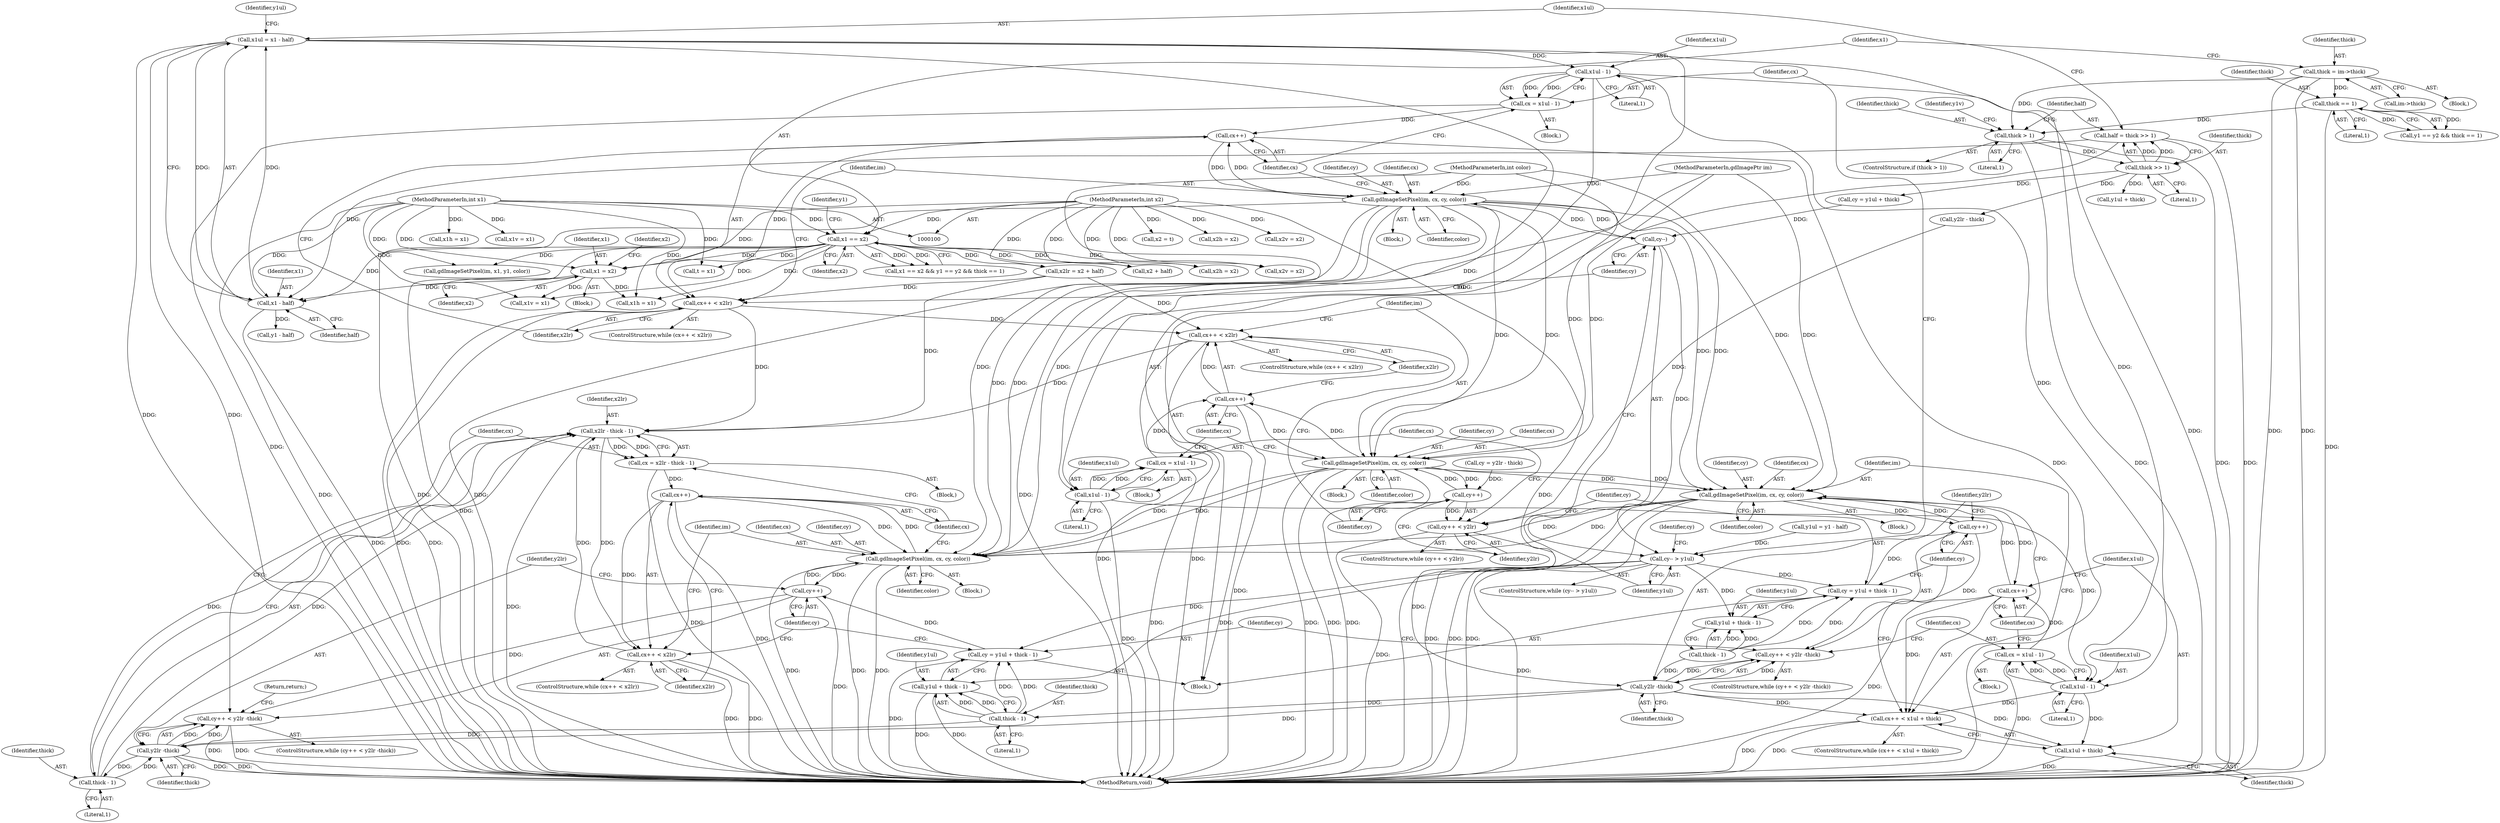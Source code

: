 digraph "0_php-src_c395c6e5d7e8df37a21265ff76e48fe75ceb5ae6?w=1_5@integer" {
"1000230" [label="(Call,x1ul = x1 - half)"];
"1000232" [label="(Call,x1 - half)"];
"1000102" [label="(MethodParameterIn,int x1)"];
"1000183" [label="(Call,x1 = x2)"];
"1000149" [label="(Call,x1 == x2)"];
"1000104" [label="(MethodParameterIn,int x2)"];
"1000225" [label="(Call,half = thick >> 1)"];
"1000227" [label="(Call,thick >> 1)"];
"1000214" [label="(Call,thick > 1)"];
"1000141" [label="(Call,thick = im->thick)"];
"1000156" [label="(Call,thick == 1)"];
"1000263" [label="(Call,x1ul - 1)"];
"1000261" [label="(Call,cx = x1ul - 1)"];
"1000268" [label="(Call,cx++)"];
"1000267" [label="(Call,cx++ < x2lr)"];
"1000294" [label="(Call,cx++ < x2lr)"];
"1000354" [label="(Call,x2lr - thick - 1)"];
"1000352" [label="(Call,cx = x2lr - thick - 1)"];
"1000361" [label="(Call,cx++)"];
"1000360" [label="(Call,cx++ < x2lr)"];
"1000365" [label="(Call,gdImageSetPixel(im, cx, cy, color))"];
"1000346" [label="(Call,cy++)"];
"1000345" [label="(Call,cy++ < y2lr -thick)"];
"1000272" [label="(Call,gdImageSetPixel(im, cx, cy, color))"];
"1000257" [label="(Call,cy--)"];
"1000256" [label="(Call,cy-- > y1ul)"];
"1000304" [label="(Call,cy = y1ul + thick - 1)"];
"1000313" [label="(Call,cy++)"];
"1000312" [label="(Call,cy++ < y2lr -thick)"];
"1000332" [label="(Call,gdImageSetPixel(im, cx, cy, color))"];
"1000326" [label="(Call,cx++)"];
"1000325" [label="(Call,cx++ < x1ul + thick)"];
"1000306" [label="(Call,y1ul + thick - 1)"];
"1000337" [label="(Call,cy = y1ul + thick - 1)"];
"1000339" [label="(Call,y1ul + thick - 1)"];
"1000299" [label="(Call,gdImageSetPixel(im, cx, cy, color))"];
"1000284" [label="(Call,cy++)"];
"1000283" [label="(Call,cy++ < y2lr)"];
"1000315" [label="(Call,y2lr -thick)"];
"1000328" [label="(Call,x1ul + thick)"];
"1000341" [label="(Call,thick - 1)"];
"1000348" [label="(Call,y2lr -thick)"];
"1000356" [label="(Call,thick - 1)"];
"1000295" [label="(Call,cx++)"];
"1000290" [label="(Call,x1ul - 1)"];
"1000288" [label="(Call,cx = x1ul - 1)"];
"1000321" [label="(Call,x1ul - 1)"];
"1000319" [label="(Call,cx = x1ul - 1)"];
"1000204" [label="(Call,x2v = x2)"];
"1000335" [label="(Identifier,cy)"];
"1000170" [label="(Block,)"];
"1000257" [label="(Call,cy--)"];
"1000296" [label="(Identifier,cx)"];
"1000217" [label="(Block,)"];
"1000149" [label="(Call,x1 == x2)"];
"1000284" [label="(Call,cy++)"];
"1000343" [label="(Literal,1)"];
"1000180" [label="(Call,t = x1)"];
"1000297" [label="(Identifier,x2lr)"];
"1000255" [label="(ControlStructure,while (cy-- > y1ul))"];
"1000316" [label="(Identifier,y2lr)"];
"1000323" [label="(Literal,1)"];
"1000337" [label="(Call,cy = y1ul + thick - 1)"];
"1000304" [label="(Call,cy = y1ul + thick - 1)"];
"1000150" [label="(Identifier,x1)"];
"1000228" [label="(Identifier,thick)"];
"1000362" [label="(Identifier,cx)"];
"1000347" [label="(Identifier,cy)"];
"1000261" [label="(Call,cx = x1ul - 1)"];
"1000265" [label="(Literal,1)"];
"1000154" [label="(Identifier,y1)"];
"1000350" [label="(Identifier,thick)"];
"1000151" [label="(Identifier,x2)"];
"1000319" [label="(Call,cx = x1ul - 1)"];
"1000340" [label="(Identifier,y1ul)"];
"1000263" [label="(Call,x1ul - 1)"];
"1000299" [label="(Call,gdImageSetPixel(im, cx, cy, color))"];
"1000256" [label="(Call,cy-- > y1ul)"];
"1000237" [label="(Call,y1 - half)"];
"1000278" [label="(Identifier,cy)"];
"1000266" [label="(ControlStructure,while (cx++ < x2lr))"];
"1000313" [label="(Call,cy++)"];
"1000369" [label="(Identifier,color)"];
"1000285" [label="(Identifier,cy)"];
"1000102" [label="(MethodParameterIn,int x1)"];
"1000213" [label="(ControlStructure,if (thick > 1))"];
"1000358" [label="(Literal,1)"];
"1000227" [label="(Call,thick >> 1)"];
"1000311" [label="(ControlStructure,while (cy++ < y2lr -thick))"];
"1000356" [label="(Call,thick - 1)"];
"1000183" [label="(Call,x1 = x2)"];
"1000141" [label="(Call,thick = im->thick)"];
"1000270" [label="(Identifier,x2lr)"];
"1000258" [label="(Identifier,cy)"];
"1000367" [label="(Identifier,cx)"];
"1000315" [label="(Call,y2lr -thick)"];
"1000328" [label="(Call,x1ul + thick)"];
"1000354" [label="(Call,x2lr - thick - 1)"];
"1000216" [label="(Literal,1)"];
"1000291" [label="(Identifier,x1ul)"];
"1000289" [label="(Identifier,cx)"];
"1000336" [label="(Identifier,color)"];
"1000156" [label="(Call,thick == 1)"];
"1000314" [label="(Identifier,cy)"];
"1000306" [label="(Call,y1ul + thick - 1)"];
"1000365" [label="(Call,gdImageSetPixel(im, cx, cy, color))"];
"1000293" [label="(ControlStructure,while (cx++ < x2lr))"];
"1000334" [label="(Identifier,cx)"];
"1000267" [label="(Call,cx++ < x2lr)"];
"1000346" [label="(Call,cy++)"];
"1000277" [label="(Call,cy = y2lr - thick)"];
"1000295" [label="(Call,cx++)"];
"1000345" [label="(Call,cy++ < y2lr -thick)"];
"1000333" [label="(Identifier,im)"];
"1000192" [label="(Call,x1v = x1)"];
"1000226" [label="(Identifier,half)"];
"1000264" [label="(Identifier,x1ul)"];
"1000185" [label="(Identifier,x2)"];
"1000325" [label="(Call,cx++ < x1ul + thick)"];
"1000242" [label="(Call,x2 + half)"];
"1000320" [label="(Identifier,cx)"];
"1000332" [label="(Call,gdImageSetPixel(im, cx, cy, color))"];
"1000283" [label="(Call,cy++ < y2lr)"];
"1000352" [label="(Call,cx = x2lr - thick - 1)"];
"1000338" [label="(Identifier,cy)"];
"1000331" [label="(Block,)"];
"1000329" [label="(Identifier,x1ul)"];
"1000230" [label="(Call,x1ul = x1 - half)"];
"1000215" [label="(Identifier,thick)"];
"1000290" [label="(Call,x1ul - 1)"];
"1000101" [label="(MethodParameterIn,gdImagePtr im)"];
"1000305" [label="(Identifier,cy)"];
"1000327" [label="(Identifier,cx)"];
"1000364" [label="(Block,)"];
"1000225" [label="(Call,half = thick >> 1)"];
"1000125" [label="(Call,x2h = x2)"];
"1000160" [label="(Call,gdImageSetPixel(im, x1, y1, color))"];
"1000302" [label="(Identifier,cy)"];
"1000234" [label="(Identifier,half)"];
"1000342" [label="(Identifier,thick)"];
"1000361" [label="(Call,cx++)"];
"1000303" [label="(Identifier,color)"];
"1000351" [label="(Block,)"];
"1000339" [label="(Call,y1ul + thick - 1)"];
"1000279" [label="(Call,y2lr - thick)"];
"1000250" [label="(Call,cy = y1ul + thick)"];
"1000355" [label="(Identifier,x2lr)"];
"1000189" [label="(Call,x1h = x1)"];
"1000214" [label="(Call,thick > 1)"];
"1000312" [label="(Call,cy++ < y2lr -thick)"];
"1000240" [label="(Call,x2lr = x2 + half)"];
"1000330" [label="(Identifier,thick)"];
"1000129" [label="(Call,x2v = x2)"];
"1000109" [label="(Call,x1h = x1)"];
"1000187" [label="(Identifier,x2)"];
"1000260" [label="(Block,)"];
"1000148" [label="(Call,x1 == x2 && y1 == y2 && thick == 1)"];
"1000184" [label="(Identifier,x1)"];
"1000113" [label="(Call,x1v = x1)"];
"1000231" [label="(Identifier,x1ul)"];
"1000142" [label="(Identifier,thick)"];
"1000288" [label="(Call,cx = x1ul - 1)"];
"1000318" [label="(Block,)"];
"1000374" [label="(Identifier,y1v)"];
"1000368" [label="(Identifier,cy)"];
"1000233" [label="(Identifier,x1)"];
"1000341" [label="(Call,thick - 1)"];
"1000307" [label="(Identifier,y1ul)"];
"1000301" [label="(Identifier,cx)"];
"1000143" [label="(Call,im->thick)"];
"1000360" [label="(Call,cx++ < x2lr)"];
"1000321" [label="(Call,x1ul - 1)"];
"1000282" [label="(ControlStructure,while (cy++ < y2lr))"];
"1000294" [label="(Call,cx++ < x2lr)"];
"1000349" [label="(Identifier,y2lr)"];
"1000268" [label="(Call,cx++)"];
"1000322" [label="(Identifier,x1ul)"];
"1000186" [label="(Call,x2 = t)"];
"1000274" [label="(Identifier,cx)"];
"1000107" [label="(Block,)"];
"1000235" [label="(Call,y1ul = y1 - half)"];
"1000232" [label="(Call,x1 - half)"];
"1000359" [label="(ControlStructure,while (cx++ < x2lr))"];
"1000348" [label="(Call,y2lr -thick)"];
"1000275" [label="(Identifier,cy)"];
"1000104" [label="(MethodParameterIn,int x2)"];
"1000229" [label="(Literal,1)"];
"1000273" [label="(Identifier,im)"];
"1000262" [label="(Identifier,cx)"];
"1000366" [label="(Identifier,im)"];
"1000286" [label="(Identifier,y2lr)"];
"1000201" [label="(Call,x2h = x2)"];
"1000357" [label="(Identifier,thick)"];
"1000236" [label="(Identifier,y1ul)"];
"1000157" [label="(Identifier,thick)"];
"1000272" [label="(Call,gdImageSetPixel(im, cx, cy, color))"];
"1000353" [label="(Identifier,cx)"];
"1000300" [label="(Identifier,im)"];
"1000269" [label="(Identifier,cx)"];
"1000271" [label="(Block,)"];
"1000287" [label="(Block,)"];
"1000158" [label="(Literal,1)"];
"1000298" [label="(Block,)"];
"1000152" [label="(Call,y1 == y2 && thick == 1)"];
"1000317" [label="(Identifier,thick)"];
"1000106" [label="(MethodParameterIn,int color)"];
"1000370" [label="(Return,return;)"];
"1000363" [label="(Identifier,x2lr)"];
"1000292" [label="(Literal,1)"];
"1000344" [label="(ControlStructure,while (cy++ < y2lr -thick))"];
"1000308" [label="(Call,thick - 1)"];
"1000259" [label="(Identifier,y1ul)"];
"1000411" [label="(MethodReturn,void)"];
"1000252" [label="(Call,y1ul + thick)"];
"1000324" [label="(ControlStructure,while (cx++ < x1ul + thick))"];
"1000276" [label="(Identifier,color)"];
"1000326" [label="(Call,cx++)"];
"1000230" -> "1000217"  [label="AST: "];
"1000230" -> "1000232"  [label="CFG: "];
"1000231" -> "1000230"  [label="AST: "];
"1000232" -> "1000230"  [label="AST: "];
"1000236" -> "1000230"  [label="CFG: "];
"1000230" -> "1000411"  [label="DDG: "];
"1000230" -> "1000411"  [label="DDG: "];
"1000232" -> "1000230"  [label="DDG: "];
"1000232" -> "1000230"  [label="DDG: "];
"1000230" -> "1000263"  [label="DDG: "];
"1000230" -> "1000290"  [label="DDG: "];
"1000230" -> "1000321"  [label="DDG: "];
"1000232" -> "1000234"  [label="CFG: "];
"1000233" -> "1000232"  [label="AST: "];
"1000234" -> "1000232"  [label="AST: "];
"1000232" -> "1000411"  [label="DDG: "];
"1000102" -> "1000232"  [label="DDG: "];
"1000183" -> "1000232"  [label="DDG: "];
"1000149" -> "1000232"  [label="DDG: "];
"1000225" -> "1000232"  [label="DDG: "];
"1000232" -> "1000237"  [label="DDG: "];
"1000102" -> "1000100"  [label="AST: "];
"1000102" -> "1000411"  [label="DDG: "];
"1000102" -> "1000109"  [label="DDG: "];
"1000102" -> "1000113"  [label="DDG: "];
"1000102" -> "1000149"  [label="DDG: "];
"1000102" -> "1000160"  [label="DDG: "];
"1000102" -> "1000180"  [label="DDG: "];
"1000102" -> "1000183"  [label="DDG: "];
"1000102" -> "1000189"  [label="DDG: "];
"1000102" -> "1000192"  [label="DDG: "];
"1000183" -> "1000170"  [label="AST: "];
"1000183" -> "1000185"  [label="CFG: "];
"1000184" -> "1000183"  [label="AST: "];
"1000185" -> "1000183"  [label="AST: "];
"1000187" -> "1000183"  [label="CFG: "];
"1000149" -> "1000183"  [label="DDG: "];
"1000104" -> "1000183"  [label="DDG: "];
"1000183" -> "1000189"  [label="DDG: "];
"1000183" -> "1000192"  [label="DDG: "];
"1000149" -> "1000148"  [label="AST: "];
"1000149" -> "1000151"  [label="CFG: "];
"1000150" -> "1000149"  [label="AST: "];
"1000151" -> "1000149"  [label="AST: "];
"1000154" -> "1000149"  [label="CFG: "];
"1000148" -> "1000149"  [label="CFG: "];
"1000149" -> "1000411"  [label="DDG: "];
"1000149" -> "1000148"  [label="DDG: "];
"1000149" -> "1000148"  [label="DDG: "];
"1000104" -> "1000149"  [label="DDG: "];
"1000149" -> "1000160"  [label="DDG: "];
"1000149" -> "1000180"  [label="DDG: "];
"1000149" -> "1000189"  [label="DDG: "];
"1000149" -> "1000192"  [label="DDG: "];
"1000149" -> "1000201"  [label="DDG: "];
"1000149" -> "1000204"  [label="DDG: "];
"1000149" -> "1000240"  [label="DDG: "];
"1000149" -> "1000242"  [label="DDG: "];
"1000104" -> "1000100"  [label="AST: "];
"1000104" -> "1000411"  [label="DDG: "];
"1000104" -> "1000125"  [label="DDG: "];
"1000104" -> "1000129"  [label="DDG: "];
"1000104" -> "1000186"  [label="DDG: "];
"1000104" -> "1000201"  [label="DDG: "];
"1000104" -> "1000204"  [label="DDG: "];
"1000104" -> "1000240"  [label="DDG: "];
"1000104" -> "1000242"  [label="DDG: "];
"1000225" -> "1000217"  [label="AST: "];
"1000225" -> "1000227"  [label="CFG: "];
"1000226" -> "1000225"  [label="AST: "];
"1000227" -> "1000225"  [label="AST: "];
"1000231" -> "1000225"  [label="CFG: "];
"1000225" -> "1000411"  [label="DDG: "];
"1000227" -> "1000225"  [label="DDG: "];
"1000227" -> "1000225"  [label="DDG: "];
"1000227" -> "1000229"  [label="CFG: "];
"1000228" -> "1000227"  [label="AST: "];
"1000229" -> "1000227"  [label="AST: "];
"1000214" -> "1000227"  [label="DDG: "];
"1000227" -> "1000250"  [label="DDG: "];
"1000227" -> "1000252"  [label="DDG: "];
"1000227" -> "1000279"  [label="DDG: "];
"1000214" -> "1000213"  [label="AST: "];
"1000214" -> "1000216"  [label="CFG: "];
"1000215" -> "1000214"  [label="AST: "];
"1000216" -> "1000214"  [label="AST: "];
"1000226" -> "1000214"  [label="CFG: "];
"1000374" -> "1000214"  [label="CFG: "];
"1000214" -> "1000411"  [label="DDG: "];
"1000214" -> "1000411"  [label="DDG: "];
"1000141" -> "1000214"  [label="DDG: "];
"1000156" -> "1000214"  [label="DDG: "];
"1000141" -> "1000107"  [label="AST: "];
"1000141" -> "1000143"  [label="CFG: "];
"1000142" -> "1000141"  [label="AST: "];
"1000143" -> "1000141"  [label="AST: "];
"1000150" -> "1000141"  [label="CFG: "];
"1000141" -> "1000411"  [label="DDG: "];
"1000141" -> "1000411"  [label="DDG: "];
"1000141" -> "1000156"  [label="DDG: "];
"1000156" -> "1000152"  [label="AST: "];
"1000156" -> "1000158"  [label="CFG: "];
"1000157" -> "1000156"  [label="AST: "];
"1000158" -> "1000156"  [label="AST: "];
"1000152" -> "1000156"  [label="CFG: "];
"1000156" -> "1000411"  [label="DDG: "];
"1000156" -> "1000152"  [label="DDG: "];
"1000156" -> "1000152"  [label="DDG: "];
"1000263" -> "1000261"  [label="AST: "];
"1000263" -> "1000265"  [label="CFG: "];
"1000264" -> "1000263"  [label="AST: "];
"1000265" -> "1000263"  [label="AST: "];
"1000261" -> "1000263"  [label="CFG: "];
"1000263" -> "1000411"  [label="DDG: "];
"1000263" -> "1000261"  [label="DDG: "];
"1000263" -> "1000261"  [label="DDG: "];
"1000263" -> "1000290"  [label="DDG: "];
"1000263" -> "1000321"  [label="DDG: "];
"1000261" -> "1000260"  [label="AST: "];
"1000262" -> "1000261"  [label="AST: "];
"1000269" -> "1000261"  [label="CFG: "];
"1000261" -> "1000411"  [label="DDG: "];
"1000261" -> "1000268"  [label="DDG: "];
"1000268" -> "1000267"  [label="AST: "];
"1000268" -> "1000269"  [label="CFG: "];
"1000269" -> "1000268"  [label="AST: "];
"1000270" -> "1000268"  [label="CFG: "];
"1000268" -> "1000411"  [label="DDG: "];
"1000268" -> "1000267"  [label="DDG: "];
"1000272" -> "1000268"  [label="DDG: "];
"1000268" -> "1000272"  [label="DDG: "];
"1000267" -> "1000266"  [label="AST: "];
"1000267" -> "1000270"  [label="CFG: "];
"1000270" -> "1000267"  [label="AST: "];
"1000258" -> "1000267"  [label="CFG: "];
"1000273" -> "1000267"  [label="CFG: "];
"1000267" -> "1000411"  [label="DDG: "];
"1000267" -> "1000411"  [label="DDG: "];
"1000240" -> "1000267"  [label="DDG: "];
"1000267" -> "1000294"  [label="DDG: "];
"1000267" -> "1000354"  [label="DDG: "];
"1000294" -> "1000293"  [label="AST: "];
"1000294" -> "1000297"  [label="CFG: "];
"1000295" -> "1000294"  [label="AST: "];
"1000297" -> "1000294"  [label="AST: "];
"1000285" -> "1000294"  [label="CFG: "];
"1000300" -> "1000294"  [label="CFG: "];
"1000294" -> "1000411"  [label="DDG: "];
"1000294" -> "1000411"  [label="DDG: "];
"1000295" -> "1000294"  [label="DDG: "];
"1000240" -> "1000294"  [label="DDG: "];
"1000294" -> "1000354"  [label="DDG: "];
"1000354" -> "1000352"  [label="AST: "];
"1000354" -> "1000356"  [label="CFG: "];
"1000355" -> "1000354"  [label="AST: "];
"1000356" -> "1000354"  [label="AST: "];
"1000352" -> "1000354"  [label="CFG: "];
"1000354" -> "1000411"  [label="DDG: "];
"1000354" -> "1000352"  [label="DDG: "];
"1000354" -> "1000352"  [label="DDG: "];
"1000240" -> "1000354"  [label="DDG: "];
"1000360" -> "1000354"  [label="DDG: "];
"1000356" -> "1000354"  [label="DDG: "];
"1000356" -> "1000354"  [label="DDG: "];
"1000354" -> "1000360"  [label="DDG: "];
"1000352" -> "1000351"  [label="AST: "];
"1000353" -> "1000352"  [label="AST: "];
"1000362" -> "1000352"  [label="CFG: "];
"1000352" -> "1000411"  [label="DDG: "];
"1000352" -> "1000361"  [label="DDG: "];
"1000361" -> "1000360"  [label="AST: "];
"1000361" -> "1000362"  [label="CFG: "];
"1000362" -> "1000361"  [label="AST: "];
"1000363" -> "1000361"  [label="CFG: "];
"1000361" -> "1000411"  [label="DDG: "];
"1000361" -> "1000360"  [label="DDG: "];
"1000365" -> "1000361"  [label="DDG: "];
"1000361" -> "1000365"  [label="DDG: "];
"1000360" -> "1000359"  [label="AST: "];
"1000360" -> "1000363"  [label="CFG: "];
"1000363" -> "1000360"  [label="AST: "];
"1000347" -> "1000360"  [label="CFG: "];
"1000366" -> "1000360"  [label="CFG: "];
"1000360" -> "1000411"  [label="DDG: "];
"1000360" -> "1000411"  [label="DDG: "];
"1000365" -> "1000364"  [label="AST: "];
"1000365" -> "1000369"  [label="CFG: "];
"1000366" -> "1000365"  [label="AST: "];
"1000367" -> "1000365"  [label="AST: "];
"1000368" -> "1000365"  [label="AST: "];
"1000369" -> "1000365"  [label="AST: "];
"1000362" -> "1000365"  [label="CFG: "];
"1000365" -> "1000411"  [label="DDG: "];
"1000365" -> "1000411"  [label="DDG: "];
"1000365" -> "1000411"  [label="DDG: "];
"1000365" -> "1000346"  [label="DDG: "];
"1000332" -> "1000365"  [label="DDG: "];
"1000332" -> "1000365"  [label="DDG: "];
"1000272" -> "1000365"  [label="DDG: "];
"1000272" -> "1000365"  [label="DDG: "];
"1000299" -> "1000365"  [label="DDG: "];
"1000299" -> "1000365"  [label="DDG: "];
"1000101" -> "1000365"  [label="DDG: "];
"1000346" -> "1000365"  [label="DDG: "];
"1000106" -> "1000365"  [label="DDG: "];
"1000346" -> "1000345"  [label="AST: "];
"1000346" -> "1000347"  [label="CFG: "];
"1000347" -> "1000346"  [label="AST: "];
"1000349" -> "1000346"  [label="CFG: "];
"1000346" -> "1000411"  [label="DDG: "];
"1000346" -> "1000345"  [label="DDG: "];
"1000337" -> "1000346"  [label="DDG: "];
"1000345" -> "1000344"  [label="AST: "];
"1000345" -> "1000348"  [label="CFG: "];
"1000348" -> "1000345"  [label="AST: "];
"1000353" -> "1000345"  [label="CFG: "];
"1000370" -> "1000345"  [label="CFG: "];
"1000345" -> "1000411"  [label="DDG: "];
"1000345" -> "1000411"  [label="DDG: "];
"1000348" -> "1000345"  [label="DDG: "];
"1000348" -> "1000345"  [label="DDG: "];
"1000272" -> "1000271"  [label="AST: "];
"1000272" -> "1000276"  [label="CFG: "];
"1000273" -> "1000272"  [label="AST: "];
"1000274" -> "1000272"  [label="AST: "];
"1000275" -> "1000272"  [label="AST: "];
"1000276" -> "1000272"  [label="AST: "];
"1000269" -> "1000272"  [label="CFG: "];
"1000272" -> "1000411"  [label="DDG: "];
"1000272" -> "1000411"  [label="DDG: "];
"1000272" -> "1000411"  [label="DDG: "];
"1000272" -> "1000257"  [label="DDG: "];
"1000101" -> "1000272"  [label="DDG: "];
"1000257" -> "1000272"  [label="DDG: "];
"1000106" -> "1000272"  [label="DDG: "];
"1000272" -> "1000299"  [label="DDG: "];
"1000272" -> "1000299"  [label="DDG: "];
"1000272" -> "1000332"  [label="DDG: "];
"1000272" -> "1000332"  [label="DDG: "];
"1000257" -> "1000256"  [label="AST: "];
"1000257" -> "1000258"  [label="CFG: "];
"1000258" -> "1000257"  [label="AST: "];
"1000259" -> "1000257"  [label="CFG: "];
"1000257" -> "1000256"  [label="DDG: "];
"1000250" -> "1000257"  [label="DDG: "];
"1000256" -> "1000255"  [label="AST: "];
"1000256" -> "1000259"  [label="CFG: "];
"1000259" -> "1000256"  [label="AST: "];
"1000262" -> "1000256"  [label="CFG: "];
"1000278" -> "1000256"  [label="CFG: "];
"1000256" -> "1000411"  [label="DDG: "];
"1000235" -> "1000256"  [label="DDG: "];
"1000256" -> "1000304"  [label="DDG: "];
"1000256" -> "1000306"  [label="DDG: "];
"1000256" -> "1000337"  [label="DDG: "];
"1000256" -> "1000339"  [label="DDG: "];
"1000304" -> "1000217"  [label="AST: "];
"1000304" -> "1000306"  [label="CFG: "];
"1000305" -> "1000304"  [label="AST: "];
"1000306" -> "1000304"  [label="AST: "];
"1000314" -> "1000304"  [label="CFG: "];
"1000308" -> "1000304"  [label="DDG: "];
"1000308" -> "1000304"  [label="DDG: "];
"1000304" -> "1000313"  [label="DDG: "];
"1000313" -> "1000312"  [label="AST: "];
"1000313" -> "1000314"  [label="CFG: "];
"1000314" -> "1000313"  [label="AST: "];
"1000316" -> "1000313"  [label="CFG: "];
"1000313" -> "1000312"  [label="DDG: "];
"1000332" -> "1000313"  [label="DDG: "];
"1000313" -> "1000332"  [label="DDG: "];
"1000312" -> "1000311"  [label="AST: "];
"1000312" -> "1000315"  [label="CFG: "];
"1000315" -> "1000312"  [label="AST: "];
"1000320" -> "1000312"  [label="CFG: "];
"1000338" -> "1000312"  [label="CFG: "];
"1000315" -> "1000312"  [label="DDG: "];
"1000315" -> "1000312"  [label="DDG: "];
"1000332" -> "1000331"  [label="AST: "];
"1000332" -> "1000336"  [label="CFG: "];
"1000333" -> "1000332"  [label="AST: "];
"1000334" -> "1000332"  [label="AST: "];
"1000335" -> "1000332"  [label="AST: "];
"1000336" -> "1000332"  [label="AST: "];
"1000327" -> "1000332"  [label="CFG: "];
"1000332" -> "1000411"  [label="DDG: "];
"1000332" -> "1000411"  [label="DDG: "];
"1000332" -> "1000411"  [label="DDG: "];
"1000332" -> "1000326"  [label="DDG: "];
"1000299" -> "1000332"  [label="DDG: "];
"1000299" -> "1000332"  [label="DDG: "];
"1000101" -> "1000332"  [label="DDG: "];
"1000326" -> "1000332"  [label="DDG: "];
"1000106" -> "1000332"  [label="DDG: "];
"1000326" -> "1000325"  [label="AST: "];
"1000326" -> "1000327"  [label="CFG: "];
"1000327" -> "1000326"  [label="AST: "];
"1000329" -> "1000326"  [label="CFG: "];
"1000326" -> "1000411"  [label="DDG: "];
"1000326" -> "1000325"  [label="DDG: "];
"1000319" -> "1000326"  [label="DDG: "];
"1000325" -> "1000324"  [label="AST: "];
"1000325" -> "1000328"  [label="CFG: "];
"1000328" -> "1000325"  [label="AST: "];
"1000314" -> "1000325"  [label="CFG: "];
"1000333" -> "1000325"  [label="CFG: "];
"1000325" -> "1000411"  [label="DDG: "];
"1000325" -> "1000411"  [label="DDG: "];
"1000321" -> "1000325"  [label="DDG: "];
"1000315" -> "1000325"  [label="DDG: "];
"1000306" -> "1000308"  [label="CFG: "];
"1000307" -> "1000306"  [label="AST: "];
"1000308" -> "1000306"  [label="AST: "];
"1000308" -> "1000306"  [label="DDG: "];
"1000308" -> "1000306"  [label="DDG: "];
"1000337" -> "1000217"  [label="AST: "];
"1000337" -> "1000339"  [label="CFG: "];
"1000338" -> "1000337"  [label="AST: "];
"1000339" -> "1000337"  [label="AST: "];
"1000347" -> "1000337"  [label="CFG: "];
"1000337" -> "1000411"  [label="DDG: "];
"1000341" -> "1000337"  [label="DDG: "];
"1000341" -> "1000337"  [label="DDG: "];
"1000339" -> "1000341"  [label="CFG: "];
"1000340" -> "1000339"  [label="AST: "];
"1000341" -> "1000339"  [label="AST: "];
"1000339" -> "1000411"  [label="DDG: "];
"1000339" -> "1000411"  [label="DDG: "];
"1000341" -> "1000339"  [label="DDG: "];
"1000341" -> "1000339"  [label="DDG: "];
"1000299" -> "1000298"  [label="AST: "];
"1000299" -> "1000303"  [label="CFG: "];
"1000300" -> "1000299"  [label="AST: "];
"1000301" -> "1000299"  [label="AST: "];
"1000302" -> "1000299"  [label="AST: "];
"1000303" -> "1000299"  [label="AST: "];
"1000296" -> "1000299"  [label="CFG: "];
"1000299" -> "1000411"  [label="DDG: "];
"1000299" -> "1000411"  [label="DDG: "];
"1000299" -> "1000411"  [label="DDG: "];
"1000299" -> "1000284"  [label="DDG: "];
"1000299" -> "1000295"  [label="DDG: "];
"1000101" -> "1000299"  [label="DDG: "];
"1000295" -> "1000299"  [label="DDG: "];
"1000284" -> "1000299"  [label="DDG: "];
"1000106" -> "1000299"  [label="DDG: "];
"1000284" -> "1000283"  [label="AST: "];
"1000284" -> "1000285"  [label="CFG: "];
"1000285" -> "1000284"  [label="AST: "];
"1000286" -> "1000284"  [label="CFG: "];
"1000284" -> "1000283"  [label="DDG: "];
"1000277" -> "1000284"  [label="DDG: "];
"1000283" -> "1000282"  [label="AST: "];
"1000283" -> "1000286"  [label="CFG: "];
"1000286" -> "1000283"  [label="AST: "];
"1000289" -> "1000283"  [label="CFG: "];
"1000305" -> "1000283"  [label="CFG: "];
"1000283" -> "1000411"  [label="DDG: "];
"1000279" -> "1000283"  [label="DDG: "];
"1000283" -> "1000315"  [label="DDG: "];
"1000315" -> "1000317"  [label="CFG: "];
"1000316" -> "1000315"  [label="AST: "];
"1000317" -> "1000315"  [label="AST: "];
"1000308" -> "1000315"  [label="DDG: "];
"1000315" -> "1000328"  [label="DDG: "];
"1000315" -> "1000341"  [label="DDG: "];
"1000315" -> "1000348"  [label="DDG: "];
"1000328" -> "1000330"  [label="CFG: "];
"1000329" -> "1000328"  [label="AST: "];
"1000330" -> "1000328"  [label="AST: "];
"1000328" -> "1000411"  [label="DDG: "];
"1000321" -> "1000328"  [label="DDG: "];
"1000341" -> "1000343"  [label="CFG: "];
"1000342" -> "1000341"  [label="AST: "];
"1000343" -> "1000341"  [label="AST: "];
"1000341" -> "1000348"  [label="DDG: "];
"1000348" -> "1000350"  [label="CFG: "];
"1000349" -> "1000348"  [label="AST: "];
"1000350" -> "1000348"  [label="AST: "];
"1000348" -> "1000411"  [label="DDG: "];
"1000348" -> "1000411"  [label="DDG: "];
"1000356" -> "1000348"  [label="DDG: "];
"1000348" -> "1000356"  [label="DDG: "];
"1000356" -> "1000358"  [label="CFG: "];
"1000357" -> "1000356"  [label="AST: "];
"1000358" -> "1000356"  [label="AST: "];
"1000295" -> "1000296"  [label="CFG: "];
"1000296" -> "1000295"  [label="AST: "];
"1000297" -> "1000295"  [label="CFG: "];
"1000295" -> "1000411"  [label="DDG: "];
"1000288" -> "1000295"  [label="DDG: "];
"1000290" -> "1000288"  [label="AST: "];
"1000290" -> "1000292"  [label="CFG: "];
"1000291" -> "1000290"  [label="AST: "];
"1000292" -> "1000290"  [label="AST: "];
"1000288" -> "1000290"  [label="CFG: "];
"1000290" -> "1000411"  [label="DDG: "];
"1000290" -> "1000288"  [label="DDG: "];
"1000290" -> "1000288"  [label="DDG: "];
"1000290" -> "1000321"  [label="DDG: "];
"1000288" -> "1000287"  [label="AST: "];
"1000289" -> "1000288"  [label="AST: "];
"1000296" -> "1000288"  [label="CFG: "];
"1000288" -> "1000411"  [label="DDG: "];
"1000321" -> "1000319"  [label="AST: "];
"1000321" -> "1000323"  [label="CFG: "];
"1000322" -> "1000321"  [label="AST: "];
"1000323" -> "1000321"  [label="AST: "];
"1000319" -> "1000321"  [label="CFG: "];
"1000321" -> "1000319"  [label="DDG: "];
"1000321" -> "1000319"  [label="DDG: "];
"1000319" -> "1000318"  [label="AST: "];
"1000320" -> "1000319"  [label="AST: "];
"1000327" -> "1000319"  [label="CFG: "];
"1000319" -> "1000411"  [label="DDG: "];
}
